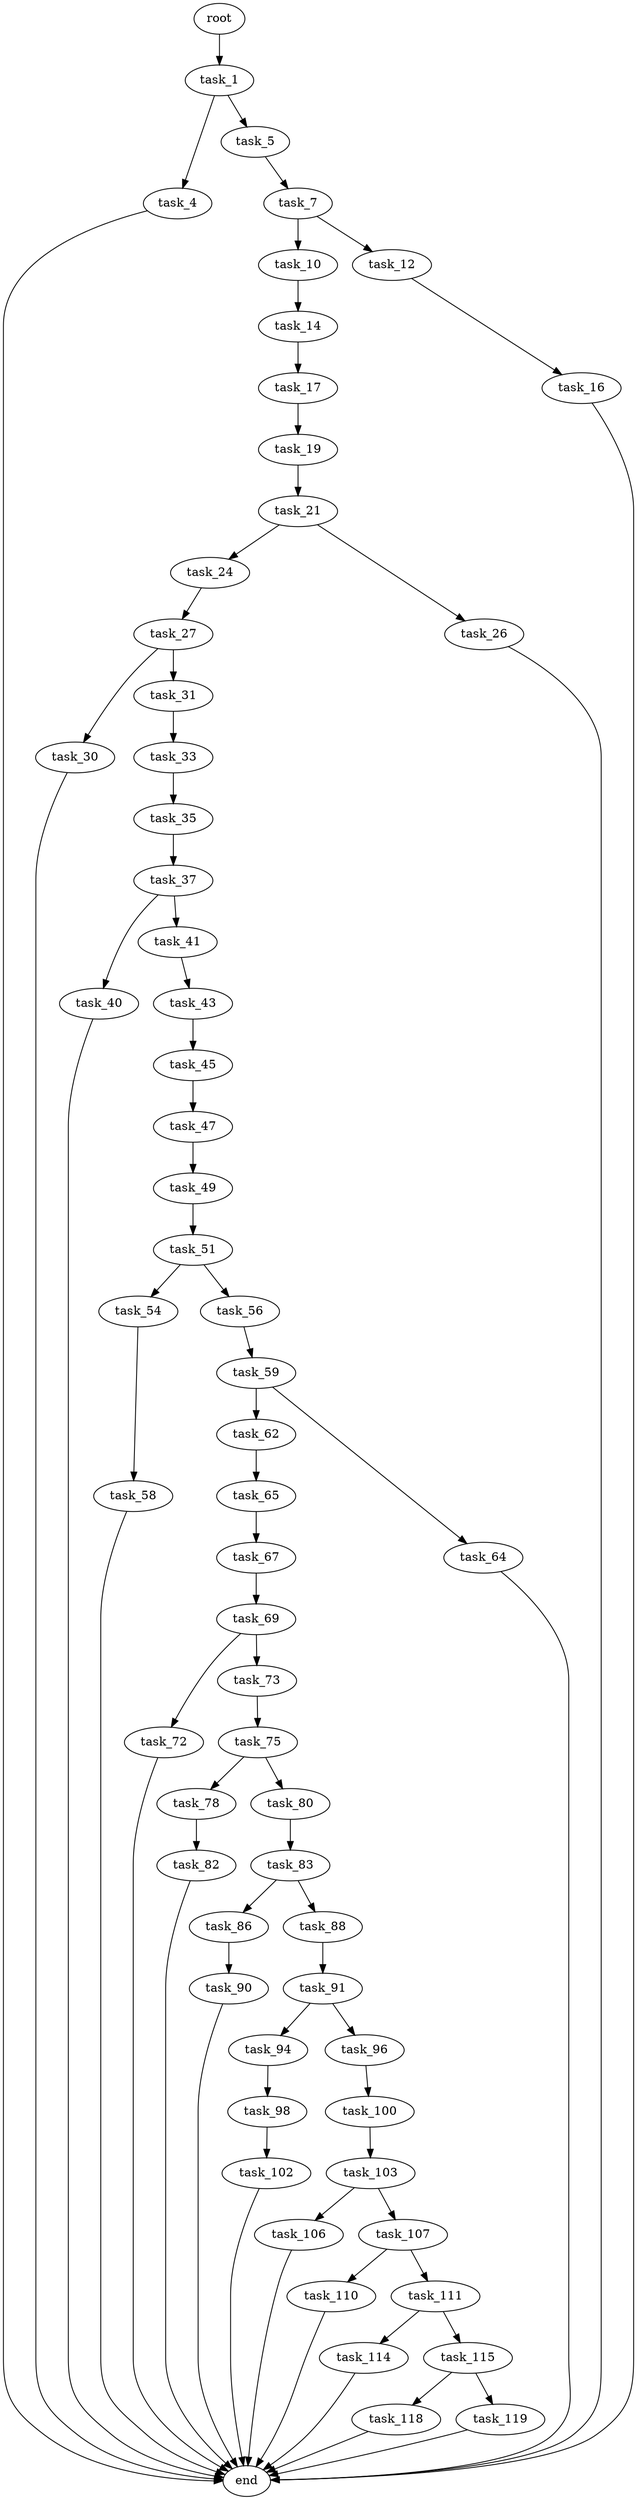 digraph G {
  root [size="0.000000"];
  task_1 [size="39467122970.000000"];
  task_4 [size="4284180745.000000"];
  task_5 [size="168683024457.000000"];
  task_7 [size="35918950244.000000"];
  task_10 [size="782757789696.000000"];
  task_12 [size="2790219558.000000"];
  task_14 [size="1087749420.000000"];
  task_16 [size="17527048822.000000"];
  task_17 [size="908905654007.000000"];
  task_19 [size="14482164077.000000"];
  task_21 [size="1498070587.000000"];
  task_24 [size="77631345502.000000"];
  task_26 [size="782757789696.000000"];
  task_27 [size="3583812821.000000"];
  task_30 [size="770190650414.000000"];
  task_31 [size="455360207670.000000"];
  task_33 [size="1073741824000.000000"];
  task_35 [size="549755813888.000000"];
  task_37 [size="24359138595.000000"];
  task_40 [size="484115764732.000000"];
  task_41 [size="231928233984.000000"];
  task_43 [size="1977961240.000000"];
  task_45 [size="41516950906.000000"];
  task_47 [size="6798229857.000000"];
  task_49 [size="160632836014.000000"];
  task_51 [size="1073741824000.000000"];
  task_54 [size="678777726657.000000"];
  task_56 [size="782757789696.000000"];
  task_58 [size="52019940210.000000"];
  task_59 [size="526660779277.000000"];
  task_62 [size="55526741804.000000"];
  task_64 [size="6452415025.000000"];
  task_65 [size="79058120895.000000"];
  task_67 [size="28991029248.000000"];
  task_69 [size="17249418502.000000"];
  task_72 [size="62778939575.000000"];
  task_73 [size="1073741824000.000000"];
  task_75 [size="79037347746.000000"];
  task_78 [size="540322923942.000000"];
  task_80 [size="43422104219.000000"];
  task_82 [size="199495079274.000000"];
  task_83 [size="8589934592.000000"];
  task_86 [size="18645428355.000000"];
  task_88 [size="134217728000.000000"];
  task_90 [size="28991029248.000000"];
  task_91 [size="368293445632.000000"];
  task_94 [size="12998053750.000000"];
  task_96 [size="224071725244.000000"];
  task_98 [size="153055405474.000000"];
  task_100 [size="165577947275.000000"];
  task_102 [size="958074496606.000000"];
  task_103 [size="549755813888.000000"];
  task_106 [size="134217728000.000000"];
  task_107 [size="65257465268.000000"];
  task_110 [size="3457704989.000000"];
  task_111 [size="1085968120.000000"];
  task_114 [size="1403250467.000000"];
  task_115 [size="368293445632.000000"];
  task_118 [size="33690667413.000000"];
  task_119 [size="231928233984.000000"];
  end [size="0.000000"];

  root -> task_1 [size="1.000000"];
  task_1 -> task_4 [size="33554432.000000"];
  task_1 -> task_5 [size="33554432.000000"];
  task_4 -> end [size="1.000000"];
  task_5 -> task_7 [size="411041792.000000"];
  task_7 -> task_10 [size="33554432.000000"];
  task_7 -> task_12 [size="33554432.000000"];
  task_10 -> task_14 [size="679477248.000000"];
  task_12 -> task_16 [size="75497472.000000"];
  task_14 -> task_17 [size="33554432.000000"];
  task_16 -> end [size="1.000000"];
  task_17 -> task_19 [size="838860800.000000"];
  task_19 -> task_21 [size="411041792.000000"];
  task_21 -> task_24 [size="33554432.000000"];
  task_21 -> task_26 [size="33554432.000000"];
  task_24 -> task_27 [size="75497472.000000"];
  task_26 -> end [size="1.000000"];
  task_27 -> task_30 [size="75497472.000000"];
  task_27 -> task_31 [size="75497472.000000"];
  task_30 -> end [size="1.000000"];
  task_31 -> task_33 [size="838860800.000000"];
  task_33 -> task_35 [size="838860800.000000"];
  task_35 -> task_37 [size="536870912.000000"];
  task_37 -> task_40 [size="536870912.000000"];
  task_37 -> task_41 [size="536870912.000000"];
  task_40 -> end [size="1.000000"];
  task_41 -> task_43 [size="301989888.000000"];
  task_43 -> task_45 [size="134217728.000000"];
  task_45 -> task_47 [size="33554432.000000"];
  task_47 -> task_49 [size="301989888.000000"];
  task_49 -> task_51 [size="536870912.000000"];
  task_51 -> task_54 [size="838860800.000000"];
  task_51 -> task_56 [size="838860800.000000"];
  task_54 -> task_58 [size="536870912.000000"];
  task_56 -> task_59 [size="679477248.000000"];
  task_58 -> end [size="1.000000"];
  task_59 -> task_62 [size="536870912.000000"];
  task_59 -> task_64 [size="536870912.000000"];
  task_62 -> task_65 [size="134217728.000000"];
  task_64 -> end [size="1.000000"];
  task_65 -> task_67 [size="209715200.000000"];
  task_67 -> task_69 [size="75497472.000000"];
  task_69 -> task_72 [size="411041792.000000"];
  task_69 -> task_73 [size="411041792.000000"];
  task_72 -> end [size="1.000000"];
  task_73 -> task_75 [size="838860800.000000"];
  task_75 -> task_78 [size="301989888.000000"];
  task_75 -> task_80 [size="301989888.000000"];
  task_78 -> task_82 [size="838860800.000000"];
  task_80 -> task_83 [size="679477248.000000"];
  task_82 -> end [size="1.000000"];
  task_83 -> task_86 [size="33554432.000000"];
  task_83 -> task_88 [size="33554432.000000"];
  task_86 -> task_90 [size="411041792.000000"];
  task_88 -> task_91 [size="209715200.000000"];
  task_90 -> end [size="1.000000"];
  task_91 -> task_94 [size="411041792.000000"];
  task_91 -> task_96 [size="411041792.000000"];
  task_94 -> task_98 [size="301989888.000000"];
  task_96 -> task_100 [size="536870912.000000"];
  task_98 -> task_102 [size="536870912.000000"];
  task_100 -> task_103 [size="209715200.000000"];
  task_102 -> end [size="1.000000"];
  task_103 -> task_106 [size="536870912.000000"];
  task_103 -> task_107 [size="536870912.000000"];
  task_106 -> end [size="1.000000"];
  task_107 -> task_110 [size="209715200.000000"];
  task_107 -> task_111 [size="209715200.000000"];
  task_110 -> end [size="1.000000"];
  task_111 -> task_114 [size="134217728.000000"];
  task_111 -> task_115 [size="134217728.000000"];
  task_114 -> end [size="1.000000"];
  task_115 -> task_118 [size="411041792.000000"];
  task_115 -> task_119 [size="411041792.000000"];
  task_118 -> end [size="1.000000"];
  task_119 -> end [size="1.000000"];
}
